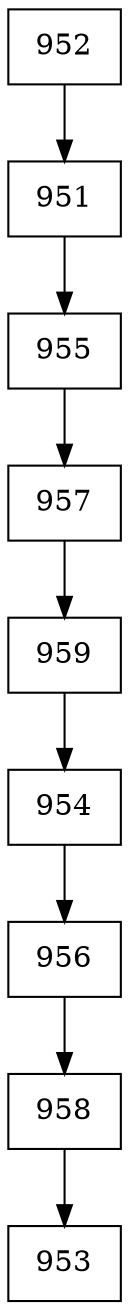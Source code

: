 digraph G {
  node [shape=record];
  node0 [label="{952}"];
  node0 -> node1;
  node1 [label="{951}"];
  node1 -> node2;
  node2 [label="{955}"];
  node2 -> node3;
  node3 [label="{957}"];
  node3 -> node4;
  node4 [label="{959}"];
  node4 -> node5;
  node5 [label="{954}"];
  node5 -> node6;
  node6 [label="{956}"];
  node6 -> node7;
  node7 [label="{958}"];
  node7 -> node8;
  node8 [label="{953}"];
}
